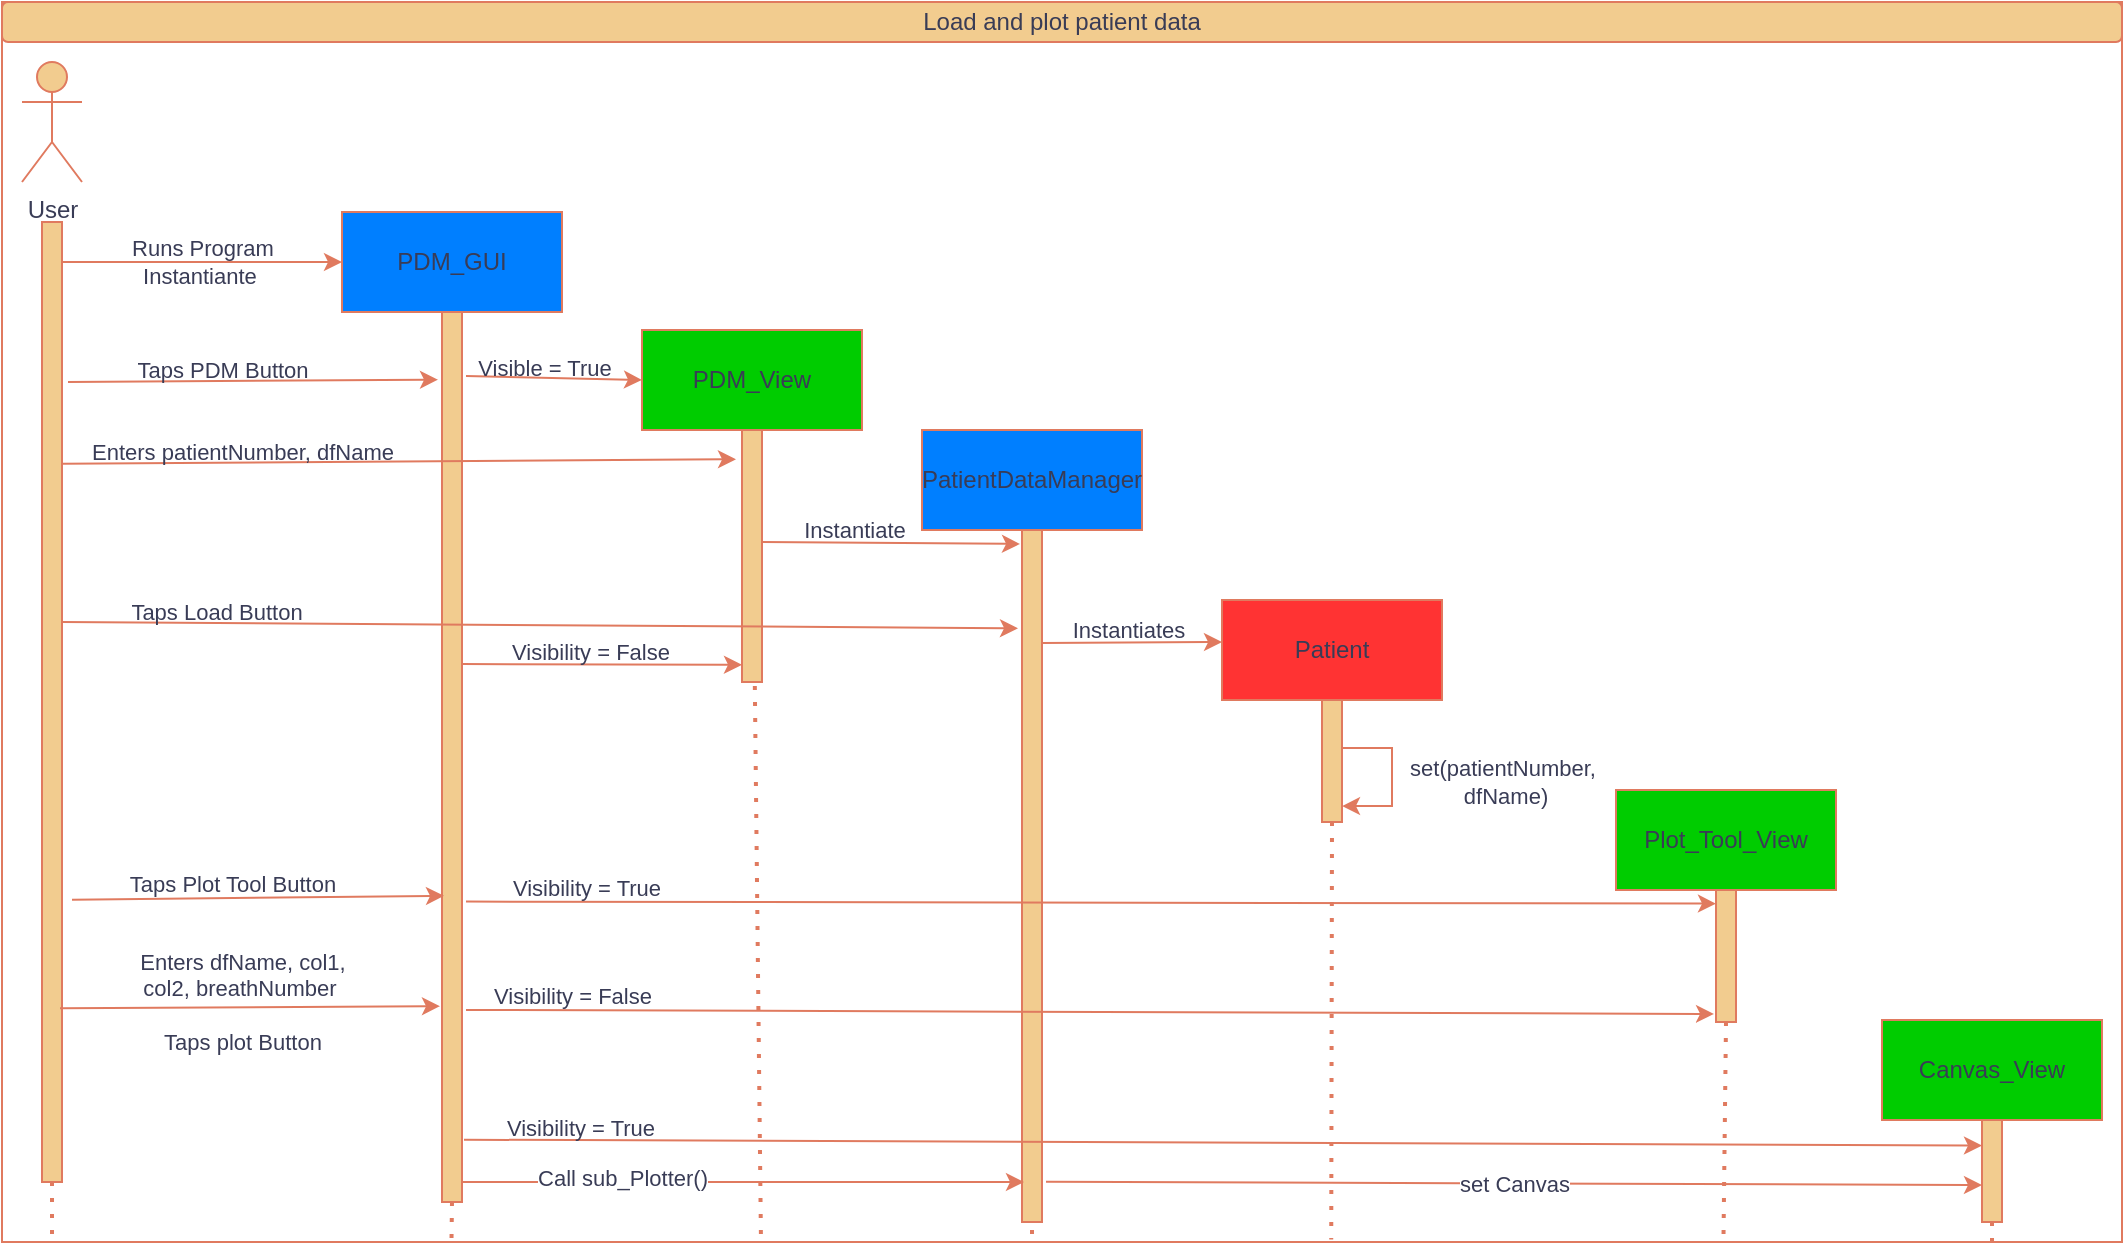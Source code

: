 <mxfile version="21.0.6" type="github">
  <diagram name="Page-1" id="uCVn32O05i1Yzrn3YfuR">
    <mxGraphModel dx="1434" dy="756" grid="1" gridSize="10" guides="1" tooltips="1" connect="1" arrows="1" fold="1" page="1" pageScale="1" pageWidth="827" pageHeight="1169" math="0" shadow="0">
      <root>
        <mxCell id="0" />
        <mxCell id="1" parent="0" />
        <mxCell id="FcdRBvqcY3o4qL-59N1J-69" value="" style="rounded=0;whiteSpace=wrap;html=1;strokeColor=#E07A5F;fontColor=#393C56;fillColor=none;" parent="1" vertex="1">
          <mxGeometry x="20" y="10" width="1060" height="620" as="geometry" />
        </mxCell>
        <mxCell id="FcdRBvqcY3o4qL-59N1J-1" value="PDM_GUI" style="rounded=0;whiteSpace=wrap;html=1;labelBackgroundColor=none;fillColor=#007FFF;strokeColor=#E07A5F;fontColor=#393C56;" parent="1" vertex="1">
          <mxGeometry x="190" y="115" width="110" height="50" as="geometry" />
        </mxCell>
        <mxCell id="FcdRBvqcY3o4qL-59N1J-2" value="PDM_View" style="rounded=0;whiteSpace=wrap;html=1;labelBackgroundColor=none;fillColor=#00CC00;strokeColor=#E07A5F;fontColor=#393C56;" parent="1" vertex="1">
          <mxGeometry x="340" y="174" width="110" height="50" as="geometry" />
        </mxCell>
        <mxCell id="FcdRBvqcY3o4qL-59N1J-3" value="" style="endArrow=none;dashed=1;html=1;dashPattern=1 3;strokeWidth=2;rounded=0;exitX=0.5;exitY=1;exitDx=0;exitDy=0;startArrow=none;labelBackgroundColor=none;strokeColor=#E07A5F;fontColor=default;" parent="1" source="FcdRBvqcY3o4qL-59N1J-10" edge="1">
          <mxGeometry width="50" height="50" relative="1" as="geometry">
            <mxPoint x="540" y="285" as="sourcePoint" />
            <mxPoint x="245" y="585" as="targetPoint" />
          </mxGeometry>
        </mxCell>
        <mxCell id="FcdRBvqcY3o4qL-59N1J-4" value="User" style="shape=umlActor;verticalLabelPosition=bottom;verticalAlign=top;html=1;outlineConnect=0;labelBackgroundColor=none;fillColor=#F2CC8F;strokeColor=#E07A5F;fontColor=#393C56;" parent="1" vertex="1">
          <mxGeometry x="30" y="40" width="30" height="60" as="geometry" />
        </mxCell>
        <mxCell id="FcdRBvqcY3o4qL-59N1J-6" value="" style="endArrow=none;dashed=1;html=1;dashPattern=1 3;strokeWidth=2;rounded=0;startArrow=none;labelBackgroundColor=none;strokeColor=#E07A5F;fontColor=default;" parent="1" source="FcdRBvqcY3o4qL-59N1J-7" edge="1">
          <mxGeometry width="50" height="50" relative="1" as="geometry">
            <mxPoint x="45" y="120" as="sourcePoint" />
            <mxPoint x="45" y="520" as="targetPoint" />
          </mxGeometry>
        </mxCell>
        <mxCell id="FcdRBvqcY3o4qL-59N1J-8" style="edgeStyle=orthogonalEdgeStyle;rounded=0;orthogonalLoop=1;jettySize=auto;html=1;labelBackgroundColor=none;strokeColor=#E07A5F;fontColor=default;" parent="1" source="FcdRBvqcY3o4qL-59N1J-7" edge="1">
          <mxGeometry relative="1" as="geometry">
            <mxPoint x="190" y="140" as="targetPoint" />
            <Array as="points">
              <mxPoint x="100" y="140" />
              <mxPoint x="100" y="140" />
            </Array>
          </mxGeometry>
        </mxCell>
        <mxCell id="FcdRBvqcY3o4qL-59N1J-9" value="Runs Program&lt;br&gt;Instantiante&amp;nbsp;" style="edgeLabel;html=1;align=center;verticalAlign=middle;resizable=0;points=[];labelBackgroundColor=none;fontColor=#393C56;" parent="FcdRBvqcY3o4qL-59N1J-8" vertex="1" connectable="0">
          <mxGeometry x="-0.243" y="-1" relative="1" as="geometry">
            <mxPoint x="17" y="-1" as="offset" />
          </mxGeometry>
        </mxCell>
        <mxCell id="FcdRBvqcY3o4qL-59N1J-11" value="" style="endArrow=none;dashed=1;html=1;dashPattern=1 3;strokeWidth=2;rounded=0;exitX=0.5;exitY=1;exitDx=0;exitDy=0;labelBackgroundColor=none;strokeColor=#E07A5F;fontColor=default;" parent="1" source="FcdRBvqcY3o4qL-59N1J-1" target="FcdRBvqcY3o4qL-59N1J-10" edge="1">
          <mxGeometry width="50" height="50" relative="1" as="geometry">
            <mxPoint x="245" y="165" as="sourcePoint" />
            <mxPoint x="245" y="585" as="targetPoint" />
          </mxGeometry>
        </mxCell>
        <mxCell id="FcdRBvqcY3o4qL-59N1J-10" value="" style="rounded=0;whiteSpace=wrap;html=1;labelBackgroundColor=none;fillColor=#F2CC8F;strokeColor=#E07A5F;fontColor=#393C56;" parent="1" vertex="1">
          <mxGeometry x="240" y="165" width="10" height="445" as="geometry" />
        </mxCell>
        <mxCell id="FcdRBvqcY3o4qL-59N1J-15" value="" style="endArrow=classic;html=1;rounded=0;entryX=-0.2;entryY=0.076;entryDx=0;entryDy=0;entryPerimeter=0;labelBackgroundColor=none;strokeColor=#E07A5F;fontColor=default;" parent="1" target="FcdRBvqcY3o4qL-59N1J-10" edge="1">
          <mxGeometry width="50" height="50" relative="1" as="geometry">
            <mxPoint x="53" y="200" as="sourcePoint" />
            <mxPoint x="239" y="204.96" as="targetPoint" />
          </mxGeometry>
        </mxCell>
        <mxCell id="FcdRBvqcY3o4qL-59N1J-16" value="Taps PDM Button" style="edgeLabel;html=1;align=center;verticalAlign=middle;resizable=0;points=[];labelBackgroundColor=none;fontColor=#393C56;" parent="FcdRBvqcY3o4qL-59N1J-15" vertex="1" connectable="0">
          <mxGeometry x="0.215" y="2" relative="1" as="geometry">
            <mxPoint x="-36" y="-4" as="offset" />
          </mxGeometry>
        </mxCell>
        <mxCell id="FcdRBvqcY3o4qL-59N1J-17" value="" style="endArrow=classic;html=1;rounded=0;exitX=1.2;exitY=0.072;exitDx=0;exitDy=0;exitPerimeter=0;entryX=0;entryY=0.5;entryDx=0;entryDy=0;labelBackgroundColor=none;strokeColor=#E07A5F;fontColor=default;" parent="1" source="FcdRBvqcY3o4qL-59N1J-10" target="FcdRBvqcY3o4qL-59N1J-2" edge="1">
          <mxGeometry width="50" height="50" relative="1" as="geometry">
            <mxPoint x="390" y="310" as="sourcePoint" />
            <mxPoint x="440" y="260" as="targetPoint" />
          </mxGeometry>
        </mxCell>
        <mxCell id="FcdRBvqcY3o4qL-59N1J-18" value="Visible = True" style="edgeLabel;html=1;align=center;verticalAlign=middle;resizable=0;points=[];labelBackgroundColor=none;fontColor=#393C56;" parent="FcdRBvqcY3o4qL-59N1J-17" vertex="1" connectable="0">
          <mxGeometry x="-0.267" y="-1" relative="1" as="geometry">
            <mxPoint x="6" y="-6" as="offset" />
          </mxGeometry>
        </mxCell>
        <mxCell id="FcdRBvqcY3o4qL-59N1J-19" value="" style="endArrow=none;dashed=1;html=1;dashPattern=1 3;strokeWidth=2;rounded=0;labelBackgroundColor=none;strokeColor=#E07A5F;fontColor=default;entryX=0.358;entryY=0.998;entryDx=0;entryDy=0;entryPerimeter=0;" parent="1" target="FcdRBvqcY3o4qL-59N1J-69" edge="1">
          <mxGeometry width="50" height="50" relative="1" as="geometry">
            <mxPoint x="395" y="224" as="sourcePoint" />
            <mxPoint x="400" y="630" as="targetPoint" />
          </mxGeometry>
        </mxCell>
        <mxCell id="FcdRBvqcY3o4qL-59N1J-20" value="" style="rounded=0;whiteSpace=wrap;html=1;labelBackgroundColor=none;fillColor=#F2CC8F;strokeColor=#E07A5F;fontColor=#393C56;" parent="1" vertex="1">
          <mxGeometry x="390" y="224" width="10" height="126" as="geometry" />
        </mxCell>
        <mxCell id="FcdRBvqcY3o4qL-59N1J-21" value="" style="endArrow=none;dashed=1;html=1;dashPattern=1 3;strokeWidth=2;rounded=0;labelBackgroundColor=none;strokeColor=#E07A5F;fontColor=default;" parent="1" target="FcdRBvqcY3o4qL-59N1J-7" edge="1">
          <mxGeometry width="50" height="50" relative="1" as="geometry">
            <mxPoint x="45" y="120" as="sourcePoint" />
            <mxPoint x="45" y="520" as="targetPoint" />
          </mxGeometry>
        </mxCell>
        <mxCell id="FcdRBvqcY3o4qL-59N1J-7" value="" style="rounded=0;whiteSpace=wrap;html=1;labelBackgroundColor=none;fillColor=#F2CC8F;strokeColor=#E07A5F;fontColor=#393C56;" parent="1" vertex="1">
          <mxGeometry x="40" y="120" width="10" height="310" as="geometry" />
        </mxCell>
        <mxCell id="FcdRBvqcY3o4qL-59N1J-22" value="" style="endArrow=classic;html=1;rounded=0;exitX=1;exitY=0.39;exitDx=0;exitDy=0;exitPerimeter=0;entryX=-0.3;entryY=0.116;entryDx=0;entryDy=0;entryPerimeter=0;labelBackgroundColor=none;strokeColor=#E07A5F;fontColor=default;" parent="1" source="FcdRBvqcY3o4qL-59N1J-7" target="FcdRBvqcY3o4qL-59N1J-20" edge="1">
          <mxGeometry width="50" height="50" relative="1" as="geometry">
            <mxPoint x="390" y="310" as="sourcePoint" />
            <mxPoint x="440" y="260" as="targetPoint" />
          </mxGeometry>
        </mxCell>
        <mxCell id="FcdRBvqcY3o4qL-59N1J-23" value="Enters patientNumber, dfName" style="edgeLabel;html=1;align=center;verticalAlign=middle;resizable=0;points=[];labelBackgroundColor=none;fontColor=#393C56;" parent="FcdRBvqcY3o4qL-59N1J-22" vertex="1" connectable="0">
          <mxGeometry x="-0.624" y="3" relative="1" as="geometry">
            <mxPoint x="26" y="-3" as="offset" />
          </mxGeometry>
        </mxCell>
        <mxCell id="FcdRBvqcY3o4qL-59N1J-24" value="PatientDataManager" style="rounded=0;whiteSpace=wrap;html=1;labelBackgroundColor=none;fillColor=#007FFF;strokeColor=#E07A5F;fontColor=#393C56;" parent="1" vertex="1">
          <mxGeometry x="480" y="224" width="110" height="50" as="geometry" />
        </mxCell>
        <mxCell id="FcdRBvqcY3o4qL-59N1J-26" value="" style="rounded=0;whiteSpace=wrap;html=1;labelBackgroundColor=none;fillColor=#F2CC8F;strokeColor=#E07A5F;fontColor=#393C56;" parent="1" vertex="1">
          <mxGeometry x="40" y="120" width="10" height="480" as="geometry" />
        </mxCell>
        <mxCell id="FcdRBvqcY3o4qL-59N1J-27" value="" style="endArrow=none;dashed=1;html=1;dashPattern=1 3;strokeWidth=2;rounded=0;startArrow=none;labelBackgroundColor=none;strokeColor=#E07A5F;fontColor=default;" parent="1" edge="1">
          <mxGeometry width="50" height="50" relative="1" as="geometry">
            <mxPoint x="535" y="584" as="sourcePoint" />
            <mxPoint x="535" y="630" as="targetPoint" />
          </mxGeometry>
        </mxCell>
        <mxCell id="FcdRBvqcY3o4qL-59N1J-28" value="" style="rounded=0;whiteSpace=wrap;html=1;labelBackgroundColor=none;fillColor=#F2CC8F;strokeColor=#E07A5F;fontColor=#393C56;" parent="1" vertex="1">
          <mxGeometry x="530" y="274" width="10" height="346" as="geometry" />
        </mxCell>
        <mxCell id="FcdRBvqcY3o4qL-59N1J-29" value="" style="endArrow=classic;html=1;rounded=0;entryX=-0.1;entryY=0.087;entryDx=0;entryDy=0;entryPerimeter=0;labelBackgroundColor=none;strokeColor=#E07A5F;fontColor=default;" parent="1" edge="1">
          <mxGeometry width="50" height="50" relative="1" as="geometry">
            <mxPoint x="400" y="280" as="sourcePoint" />
            <mxPoint x="529" y="280.97" as="targetPoint" />
          </mxGeometry>
        </mxCell>
        <mxCell id="FcdRBvqcY3o4qL-59N1J-30" value="Instantiate" style="edgeLabel;html=1;align=center;verticalAlign=middle;resizable=0;points=[];labelBackgroundColor=none;fontColor=#393C56;" parent="FcdRBvqcY3o4qL-59N1J-29" vertex="1" connectable="0">
          <mxGeometry x="0.24" relative="1" as="geometry">
            <mxPoint x="-34" y="-7" as="offset" />
          </mxGeometry>
        </mxCell>
        <mxCell id="FcdRBvqcY3o4qL-59N1J-31" value="" style="endArrow=classic;html=1;rounded=0;entryX=-0.2;entryY=0.142;entryDx=0;entryDy=0;entryPerimeter=0;labelBackgroundColor=none;strokeColor=#E07A5F;fontColor=default;" parent="1" target="FcdRBvqcY3o4qL-59N1J-28" edge="1">
          <mxGeometry width="50" height="50" relative="1" as="geometry">
            <mxPoint x="50" y="320" as="sourcePoint" />
            <mxPoint x="440" y="260" as="targetPoint" />
          </mxGeometry>
        </mxCell>
        <mxCell id="FcdRBvqcY3o4qL-59N1J-32" value="Taps Load Button" style="edgeLabel;html=1;align=center;verticalAlign=middle;resizable=0;points=[];labelBackgroundColor=none;fontColor=#393C56;" parent="FcdRBvqcY3o4qL-59N1J-31" vertex="1" connectable="0">
          <mxGeometry x="-0.799" y="1" relative="1" as="geometry">
            <mxPoint x="29" y="-5" as="offset" />
          </mxGeometry>
        </mxCell>
        <mxCell id="FcdRBvqcY3o4qL-59N1J-33" value="" style="endArrow=classic;html=1;rounded=0;exitX=1;exitY=0.25;exitDx=0;exitDy=0;labelBackgroundColor=none;strokeColor=#E07A5F;fontColor=default;" parent="1" edge="1">
          <mxGeometry width="50" height="50" relative="1" as="geometry">
            <mxPoint x="540" y="330.5" as="sourcePoint" />
            <mxPoint x="630" y="330" as="targetPoint" />
          </mxGeometry>
        </mxCell>
        <mxCell id="FcdRBvqcY3o4qL-59N1J-35" value="Instantiates" style="edgeLabel;html=1;align=center;verticalAlign=middle;resizable=0;points=[];labelBackgroundColor=none;fontColor=#393C56;" parent="FcdRBvqcY3o4qL-59N1J-33" vertex="1" connectable="0">
          <mxGeometry x="-0.267" relative="1" as="geometry">
            <mxPoint x="10" y="-7" as="offset" />
          </mxGeometry>
        </mxCell>
        <mxCell id="FcdRBvqcY3o4qL-59N1J-34" value="Patient" style="rounded=0;whiteSpace=wrap;html=1;labelBackgroundColor=none;fillColor=#FF3333;strokeColor=#E07A5F;fontColor=#393C56;" parent="1" vertex="1">
          <mxGeometry x="630" y="309" width="110" height="50" as="geometry" />
        </mxCell>
        <mxCell id="FcdRBvqcY3o4qL-59N1J-36" value="" style="endArrow=classic;html=1;rounded=0;exitX=1.5;exitY=0.706;exitDx=0;exitDy=0;exitPerimeter=0;entryX=0.1;entryY=0.656;entryDx=0;entryDy=0;entryPerimeter=0;labelBackgroundColor=none;strokeColor=#E07A5F;fontColor=default;" parent="1" source="FcdRBvqcY3o4qL-59N1J-26" target="FcdRBvqcY3o4qL-59N1J-10" edge="1">
          <mxGeometry width="50" height="50" relative="1" as="geometry">
            <mxPoint x="390" y="310" as="sourcePoint" />
            <mxPoint x="440" y="260" as="targetPoint" />
          </mxGeometry>
        </mxCell>
        <mxCell id="FcdRBvqcY3o4qL-59N1J-37" value="Taps Plot Tool Button" style="edgeLabel;html=1;align=center;verticalAlign=middle;resizable=0;points=[];labelBackgroundColor=none;fontColor=#393C56;" parent="FcdRBvqcY3o4qL-59N1J-36" vertex="1" connectable="0">
          <mxGeometry x="0.487" y="3" relative="1" as="geometry">
            <mxPoint x="-59" y="-4" as="offset" />
          </mxGeometry>
        </mxCell>
        <mxCell id="FcdRBvqcY3o4qL-59N1J-38" value="" style="endArrow=classic;html=1;rounded=0;entryX=0;entryY=0.932;entryDx=0;entryDy=0;entryPerimeter=0;labelBackgroundColor=none;strokeColor=#E07A5F;fontColor=default;" parent="1" target="FcdRBvqcY3o4qL-59N1J-20" edge="1">
          <mxGeometry width="50" height="50" relative="1" as="geometry">
            <mxPoint x="250" y="341" as="sourcePoint" />
            <mxPoint x="440" y="260" as="targetPoint" />
          </mxGeometry>
        </mxCell>
        <mxCell id="FcdRBvqcY3o4qL-59N1J-39" value="Visibility = False" style="edgeLabel;html=1;align=center;verticalAlign=middle;resizable=0;points=[];labelBackgroundColor=none;fontColor=#393C56;" parent="FcdRBvqcY3o4qL-59N1J-38" vertex="1" connectable="0">
          <mxGeometry x="0.485" y="-2" relative="1" as="geometry">
            <mxPoint x="-40" y="-9" as="offset" />
          </mxGeometry>
        </mxCell>
        <mxCell id="FcdRBvqcY3o4qL-59N1J-40" value="" style="endArrow=none;dashed=1;html=1;dashPattern=1 3;strokeWidth=2;rounded=0;startArrow=none;exitX=0.5;exitY=1;exitDx=0;exitDy=0;labelBackgroundColor=none;strokeColor=#E07A5F;fontColor=default;entryX=0.627;entryY=0.998;entryDx=0;entryDy=0;entryPerimeter=0;" parent="1" source="FcdRBvqcY3o4qL-59N1J-41" target="FcdRBvqcY3o4qL-59N1J-69" edge="1">
          <mxGeometry width="50" height="50" relative="1" as="geometry">
            <mxPoint x="685" y="669" as="sourcePoint" />
            <mxPoint x="685" y="630" as="targetPoint" />
          </mxGeometry>
        </mxCell>
        <mxCell id="FcdRBvqcY3o4qL-59N1J-41" value="" style="rounded=0;whiteSpace=wrap;html=1;labelBackgroundColor=none;fillColor=#F2CC8F;strokeColor=#E07A5F;fontColor=#393C56;" parent="1" vertex="1">
          <mxGeometry x="680" y="359" width="10" height="61" as="geometry" />
        </mxCell>
        <mxCell id="FcdRBvqcY3o4qL-59N1J-43" value="" style="endArrow=classic;html=1;rounded=0;entryX=1.5;entryY=0.171;entryDx=0;entryDy=0;entryPerimeter=0;labelBackgroundColor=none;strokeColor=#E07A5F;fontColor=default;" parent="1" edge="1">
          <mxGeometry width="50" height="50" relative="1" as="geometry">
            <mxPoint x="690" y="383" as="sourcePoint" />
            <mxPoint x="690" y="412.01" as="targetPoint" />
            <Array as="points">
              <mxPoint x="715" y="383" />
              <mxPoint x="715" y="412" />
            </Array>
          </mxGeometry>
        </mxCell>
        <mxCell id="FcdRBvqcY3o4qL-59N1J-44" value="set(patientNumber,&lt;br&gt;&amp;nbsp;dfName)" style="edgeLabel;html=1;align=center;verticalAlign=middle;resizable=0;points=[];labelBackgroundColor=none;fontColor=#393C56;" parent="FcdRBvqcY3o4qL-59N1J-43" vertex="1" connectable="0">
          <mxGeometry x="-0.224" y="1" relative="1" as="geometry">
            <mxPoint x="54" y="11" as="offset" />
          </mxGeometry>
        </mxCell>
        <mxCell id="FcdRBvqcY3o4qL-59N1J-45" value="Plot_Tool_View" style="rounded=0;whiteSpace=wrap;html=1;labelBackgroundColor=none;fillColor=#F2CC8F;strokeColor=#E07A5F;fontColor=#393C56;" parent="1" vertex="1">
          <mxGeometry x="827" y="404" width="110" height="50" as="geometry" />
        </mxCell>
        <mxCell id="FcdRBvqcY3o4qL-59N1J-46" value="" style="endArrow=none;dashed=1;html=1;dashPattern=1 3;strokeWidth=2;rounded=0;exitX=0.5;exitY=1;exitDx=0;exitDy=0;startArrow=none;labelBackgroundColor=none;strokeColor=#E07A5F;fontColor=default;entryX=0.812;entryY=1;entryDx=0;entryDy=0;entryPerimeter=0;" parent="1" source="FcdRBvqcY3o4qL-59N1J-47" target="FcdRBvqcY3o4qL-59N1J-69" edge="1">
          <mxGeometry width="50" height="50" relative="1" as="geometry">
            <mxPoint x="1177" y="590" as="sourcePoint" />
            <mxPoint x="882" y="630" as="targetPoint" />
          </mxGeometry>
        </mxCell>
        <mxCell id="FcdRBvqcY3o4qL-59N1J-47" value="" style="rounded=0;whiteSpace=wrap;html=1;labelBackgroundColor=none;fillColor=#F2CC8F;strokeColor=#E07A5F;fontColor=#393C56;" parent="1" vertex="1">
          <mxGeometry x="877" y="454" width="10" height="66" as="geometry" />
        </mxCell>
        <mxCell id="FcdRBvqcY3o4qL-59N1J-48" value="" style="endArrow=classic;html=1;rounded=0;exitX=1.2;exitY=0.658;exitDx=0;exitDy=0;exitPerimeter=0;entryX=0;entryY=0.073;entryDx=0;entryDy=0;entryPerimeter=0;labelBackgroundColor=none;strokeColor=#E07A5F;fontColor=default;" parent="1" edge="1">
          <mxGeometry width="50" height="50" relative="1" as="geometry">
            <mxPoint x="252" y="459.81" as="sourcePoint" />
            <mxPoint x="877" y="460.818" as="targetPoint" />
          </mxGeometry>
        </mxCell>
        <mxCell id="FcdRBvqcY3o4qL-59N1J-49" value="Visibility = True" style="edgeLabel;html=1;align=center;verticalAlign=middle;resizable=0;points=[];labelBackgroundColor=none;fontColor=#393C56;" parent="FcdRBvqcY3o4qL-59N1J-48" vertex="1" connectable="0">
          <mxGeometry x="-0.738" relative="1" as="geometry">
            <mxPoint x="-22" y="-7" as="offset" />
          </mxGeometry>
        </mxCell>
        <mxCell id="FcdRBvqcY3o4qL-59N1J-50" value="" style="endArrow=classic;html=1;rounded=0;exitX=0.9;exitY=0.819;exitDx=0;exitDy=0;exitPerimeter=0;entryX=-0.1;entryY=0.78;entryDx=0;entryDy=0;entryPerimeter=0;labelBackgroundColor=none;strokeColor=#E07A5F;fontColor=default;" parent="1" source="FcdRBvqcY3o4qL-59N1J-26" target="FcdRBvqcY3o4qL-59N1J-10" edge="1">
          <mxGeometry width="50" height="50" relative="1" as="geometry">
            <mxPoint x="390" y="440" as="sourcePoint" />
            <mxPoint x="440" y="390" as="targetPoint" />
          </mxGeometry>
        </mxCell>
        <mxCell id="FcdRBvqcY3o4qL-59N1J-51" value="Enters dfName, col1, &lt;br&gt;col2, breathNumber&amp;nbsp;&lt;br&gt;&lt;br&gt;Taps plot Button" style="edgeLabel;html=1;align=center;verticalAlign=middle;resizable=0;points=[];labelBackgroundColor=none;fontColor=#393C56;" parent="FcdRBvqcY3o4qL-59N1J-50" vertex="1" connectable="0">
          <mxGeometry x="-0.8" y="-3" relative="1" as="geometry">
            <mxPoint x="72" y="-6" as="offset" />
          </mxGeometry>
        </mxCell>
        <mxCell id="FcdRBvqcY3o4qL-59N1J-56" value="" style="endArrow=classic;html=1;rounded=0;entryX=-0.1;entryY=0.948;entryDx=0;entryDy=0;entryPerimeter=0;exitX=1.2;exitY=0.892;exitDx=0;exitDy=0;exitPerimeter=0;labelBackgroundColor=none;strokeColor=#E07A5F;fontColor=default;" parent="1" edge="1">
          <mxGeometry width="50" height="50" relative="1" as="geometry">
            <mxPoint x="252" y="513.94" as="sourcePoint" />
            <mxPoint x="876" y="515.968" as="targetPoint" />
          </mxGeometry>
        </mxCell>
        <mxCell id="FcdRBvqcY3o4qL-59N1J-58" value="Visibility = False" style="edgeLabel;html=1;align=center;verticalAlign=middle;resizable=0;points=[];labelBackgroundColor=none;fontColor=#393C56;" parent="FcdRBvqcY3o4qL-59N1J-56" vertex="1" connectable="0">
          <mxGeometry x="-0.831" relative="1" as="geometry">
            <mxPoint y="-7" as="offset" />
          </mxGeometry>
        </mxCell>
        <mxCell id="FcdRBvqcY3o4qL-59N1J-59" value="Canvas_View" style="rounded=0;whiteSpace=wrap;html=1;labelBackgroundColor=none;fillColor=#00CC00;strokeColor=#E07A5F;fontColor=#393C56;" parent="1" vertex="1">
          <mxGeometry x="960" y="519" width="110" height="50" as="geometry" />
        </mxCell>
        <mxCell id="FcdRBvqcY3o4qL-59N1J-60" value="" style="endArrow=none;dashed=1;html=1;dashPattern=1 3;strokeWidth=2;rounded=0;exitX=0.5;exitY=1;exitDx=0;exitDy=0;startArrow=none;labelBackgroundColor=none;strokeColor=#E07A5F;fontColor=default;" parent="1" source="FcdRBvqcY3o4qL-59N1J-61" edge="1">
          <mxGeometry width="50" height="50" relative="1" as="geometry">
            <mxPoint x="1310" y="710" as="sourcePoint" />
            <mxPoint x="1015" y="630" as="targetPoint" />
          </mxGeometry>
        </mxCell>
        <mxCell id="FcdRBvqcY3o4qL-59N1J-61" value="" style="rounded=0;whiteSpace=wrap;html=1;labelBackgroundColor=none;fillColor=#F2CC8F;strokeColor=#E07A5F;fontColor=#393C56;" parent="1" vertex="1">
          <mxGeometry x="1010" y="569" width="10" height="51" as="geometry" />
        </mxCell>
        <mxCell id="FcdRBvqcY3o4qL-59N1J-62" value="" style="endArrow=classic;html=1;rounded=0;entryX=0;entryY=0.25;entryDx=0;entryDy=0;exitX=1.1;exitY=0.93;exitDx=0;exitDy=0;exitPerimeter=0;labelBackgroundColor=none;strokeColor=#E07A5F;fontColor=default;" parent="1" source="FcdRBvqcY3o4qL-59N1J-10" target="FcdRBvqcY3o4qL-59N1J-61" edge="1">
          <mxGeometry width="50" height="50" relative="1" as="geometry">
            <mxPoint x="250" y="610" as="sourcePoint" />
            <mxPoint x="440" y="370" as="targetPoint" />
          </mxGeometry>
        </mxCell>
        <mxCell id="FcdRBvqcY3o4qL-59N1J-63" value="Visibility = True" style="edgeLabel;html=1;align=center;verticalAlign=middle;resizable=0;points=[];labelBackgroundColor=none;fontColor=#393C56;" parent="FcdRBvqcY3o4qL-59N1J-62" vertex="1" connectable="0">
          <mxGeometry x="-0.847" y="-3" relative="1" as="geometry">
            <mxPoint y="-9" as="offset" />
          </mxGeometry>
        </mxCell>
        <mxCell id="FcdRBvqcY3o4qL-59N1J-65" value="" style="endArrow=none;dashed=1;html=1;dashPattern=1 3;strokeWidth=2;rounded=0;exitX=0.5;exitY=1;exitDx=0;exitDy=0;labelBackgroundColor=none;strokeColor=#E07A5F;fontColor=default;entryX=0.212;entryY=1.002;entryDx=0;entryDy=0;entryPerimeter=0;" parent="1" source="FcdRBvqcY3o4qL-59N1J-10" target="FcdRBvqcY3o4qL-59N1J-69" edge="1">
          <mxGeometry width="50" height="50" relative="1" as="geometry">
            <mxPoint x="600" y="500" as="sourcePoint" />
            <mxPoint x="245" y="640" as="targetPoint" />
          </mxGeometry>
        </mxCell>
        <mxCell id="FcdRBvqcY3o4qL-59N1J-66" value="" style="endArrow=none;dashed=1;html=1;dashPattern=1 3;strokeWidth=2;rounded=0;exitX=0.5;exitY=1;exitDx=0;exitDy=0;labelBackgroundColor=none;strokeColor=#E07A5F;fontColor=default;" parent="1" source="FcdRBvqcY3o4qL-59N1J-26" edge="1">
          <mxGeometry width="50" height="50" relative="1" as="geometry">
            <mxPoint x="600" y="500" as="sourcePoint" />
            <mxPoint x="45" y="630" as="targetPoint" />
          </mxGeometry>
        </mxCell>
        <mxCell id="FcdRBvqcY3o4qL-59N1J-68" value="Load and plot patient data" style="rounded=1;whiteSpace=wrap;html=1;labelBackgroundColor=none;fillColor=#F2CC8F;strokeColor=#E07A5F;fontColor=#393C56;" parent="1" vertex="1">
          <mxGeometry x="20" y="10" width="1060" height="20" as="geometry" />
        </mxCell>
        <mxCell id="FcdRBvqcY3o4qL-59N1J-75" value="" style="endArrow=classic;html=1;rounded=0;strokeColor=#E07A5F;fontColor=#393C56;fillColor=#F2CC8F;exitX=0.9;exitY=0.78;exitDx=0;exitDy=0;exitPerimeter=0;entryX=0;entryY=0.768;entryDx=0;entryDy=0;entryPerimeter=0;" parent="1" edge="1">
          <mxGeometry width="50" height="50" relative="1" as="geometry">
            <mxPoint x="250" y="600" as="sourcePoint" />
            <mxPoint x="531" y="600" as="targetPoint" />
            <Array as="points">
              <mxPoint x="441" y="600" />
            </Array>
          </mxGeometry>
        </mxCell>
        <mxCell id="FcdRBvqcY3o4qL-59N1J-76" value="Call sub_Plotter()" style="edgeLabel;html=1;align=center;verticalAlign=middle;resizable=0;points=[];fontColor=#393C56;" parent="FcdRBvqcY3o4qL-59N1J-75" vertex="1" connectable="0">
          <mxGeometry x="0.438" y="2" relative="1" as="geometry">
            <mxPoint x="-122" as="offset" />
          </mxGeometry>
        </mxCell>
        <mxCell id="FcdRBvqcY3o4qL-59N1J-77" value="set Canvas" style="endArrow=classic;html=1;rounded=0;strokeColor=#E07A5F;fontColor=#393C56;fillColor=#F2CC8F;exitX=1.2;exitY=0.942;exitDx=0;exitDy=0;exitPerimeter=0;entryX=0;entryY=0.5;entryDx=0;entryDy=0;" parent="1" source="FcdRBvqcY3o4qL-59N1J-28" edge="1">
          <mxGeometry width="50" height="50" relative="1" as="geometry">
            <mxPoint x="540" y="606.932" as="sourcePoint" />
            <mxPoint x="1010" y="601.5" as="targetPoint" />
          </mxGeometry>
        </mxCell>
        <mxCell id="GVvi4tWGWoFQQTu-NzJq-1" value="Plot_Tool_View" style="rounded=0;whiteSpace=wrap;html=1;labelBackgroundColor=none;fillColor=#00CC00;strokeColor=#E07A5F;fontColor=#393C56;" vertex="1" parent="1">
          <mxGeometry x="827" y="404" width="110" height="50" as="geometry" />
        </mxCell>
      </root>
    </mxGraphModel>
  </diagram>
</mxfile>
